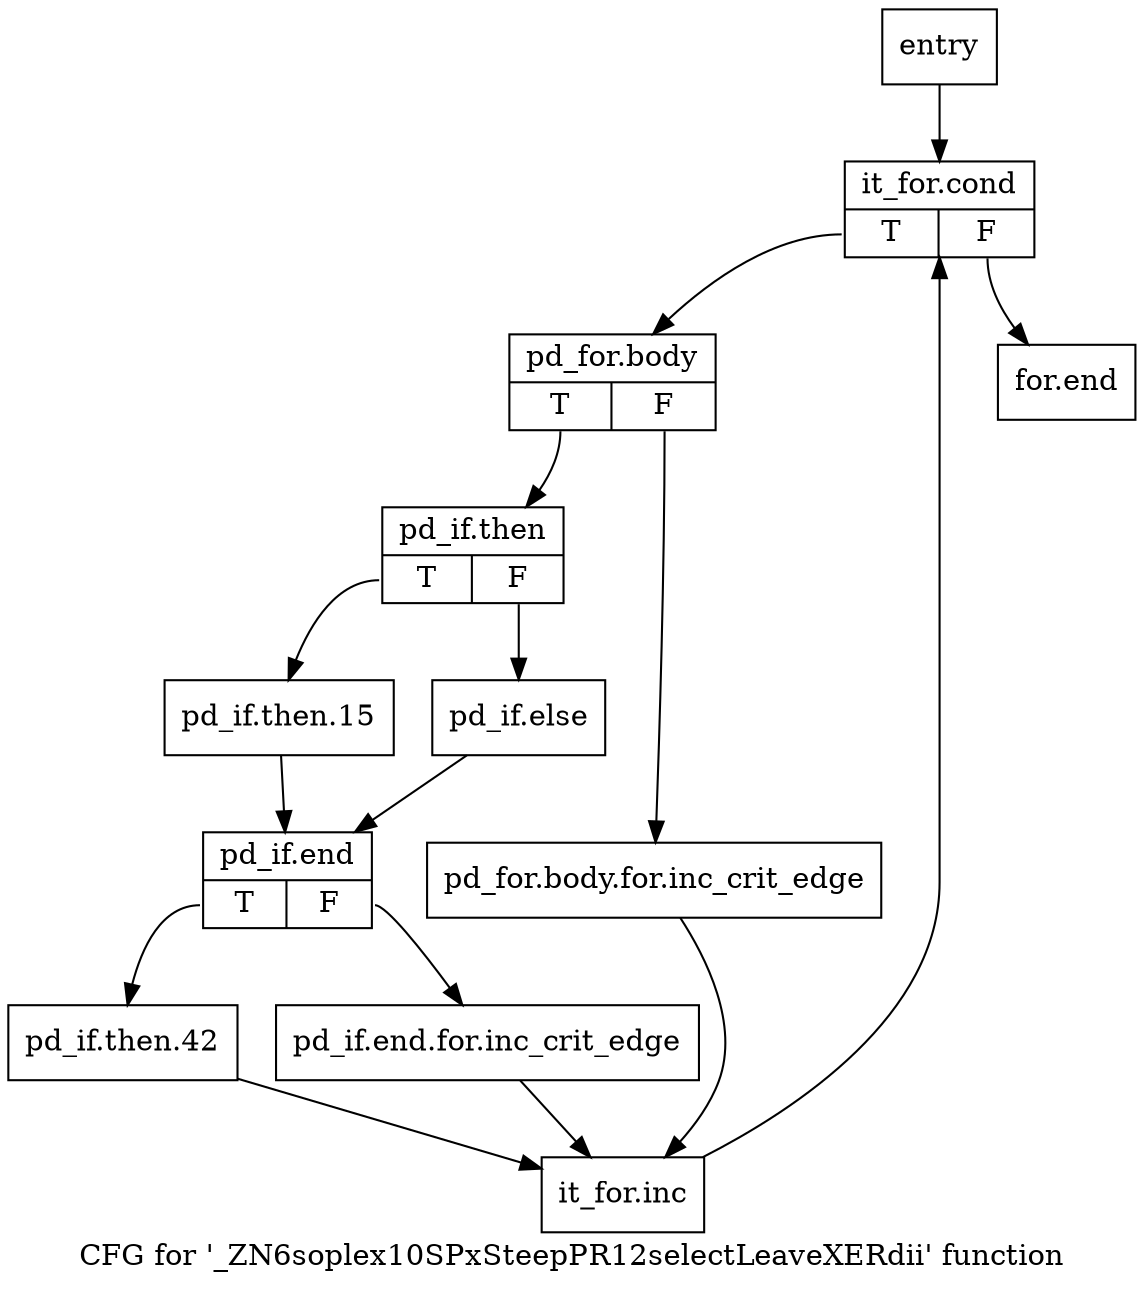 digraph "CFG for '_ZN6soplex10SPxSteepPR12selectLeaveXERdii' function" {
	label="CFG for '_ZN6soplex10SPxSteepPR12selectLeaveXERdii' function";

	Node0x2a3dc10 [shape=record,label="{entry}"];
	Node0x2a3dc10 -> Node0x2a3dc60;
	Node0x2a3dc60 [shape=record,label="{it_for.cond|{<s0>T|<s1>F}}"];
	Node0x2a3dc60:s0 -> Node0x2a3dcb0;
	Node0x2a3dc60:s1 -> Node0x2a3df80;
	Node0x2a3dcb0 [shape=record,label="{pd_for.body|{<s0>T|<s1>F}}"];
	Node0x2a3dcb0:s0 -> Node0x2a3dd50;
	Node0x2a3dcb0:s1 -> Node0x2a3dd00;
	Node0x2a3dd00 [shape=record,label="{pd_for.body.for.inc_crit_edge}"];
	Node0x2a3dd00 -> Node0x2a3df30;
	Node0x2a3dd50 [shape=record,label="{pd_if.then|{<s0>T|<s1>F}}"];
	Node0x2a3dd50:s0 -> Node0x2a3dda0;
	Node0x2a3dd50:s1 -> Node0x2a3ddf0;
	Node0x2a3dda0 [shape=record,label="{pd_if.then.15}"];
	Node0x2a3dda0 -> Node0x2a3de40;
	Node0x2a3ddf0 [shape=record,label="{pd_if.else}"];
	Node0x2a3ddf0 -> Node0x2a3de40;
	Node0x2a3de40 [shape=record,label="{pd_if.end|{<s0>T|<s1>F}}"];
	Node0x2a3de40:s0 -> Node0x2a3dee0;
	Node0x2a3de40:s1 -> Node0x2a3de90;
	Node0x2a3de90 [shape=record,label="{pd_if.end.for.inc_crit_edge}"];
	Node0x2a3de90 -> Node0x2a3df30;
	Node0x2a3dee0 [shape=record,label="{pd_if.then.42}"];
	Node0x2a3dee0 -> Node0x2a3df30;
	Node0x2a3df30 [shape=record,label="{it_for.inc}"];
	Node0x2a3df30 -> Node0x2a3dc60;
	Node0x2a3df80 [shape=record,label="{for.end}"];
}

